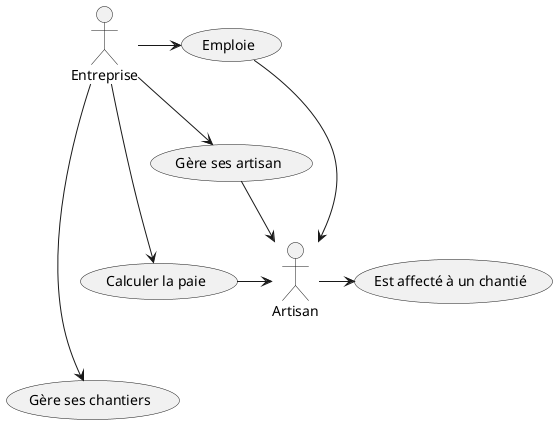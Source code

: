 @startuml

usecase c as "Est affecté à un chantié"
usecase e as "Emploie"
usecase a as "Gère ses chantiers"
usecase b as "Gère ses artisan"
usecase p as "Calculer la paie"

actor Entreprise 
' actor Employé
actor Artisan

'Pour aligner les 2 acteurs :
e -[hidden]-> b
b -[hidden]-> p
p -[hidden]-> a

Entreprise -> e
Artisan -> c
e -> Artisan
Entreprise -> a
Entreprise -> b
Entreprise -> p
b -> Artisan
p -> Artisan

@enduml